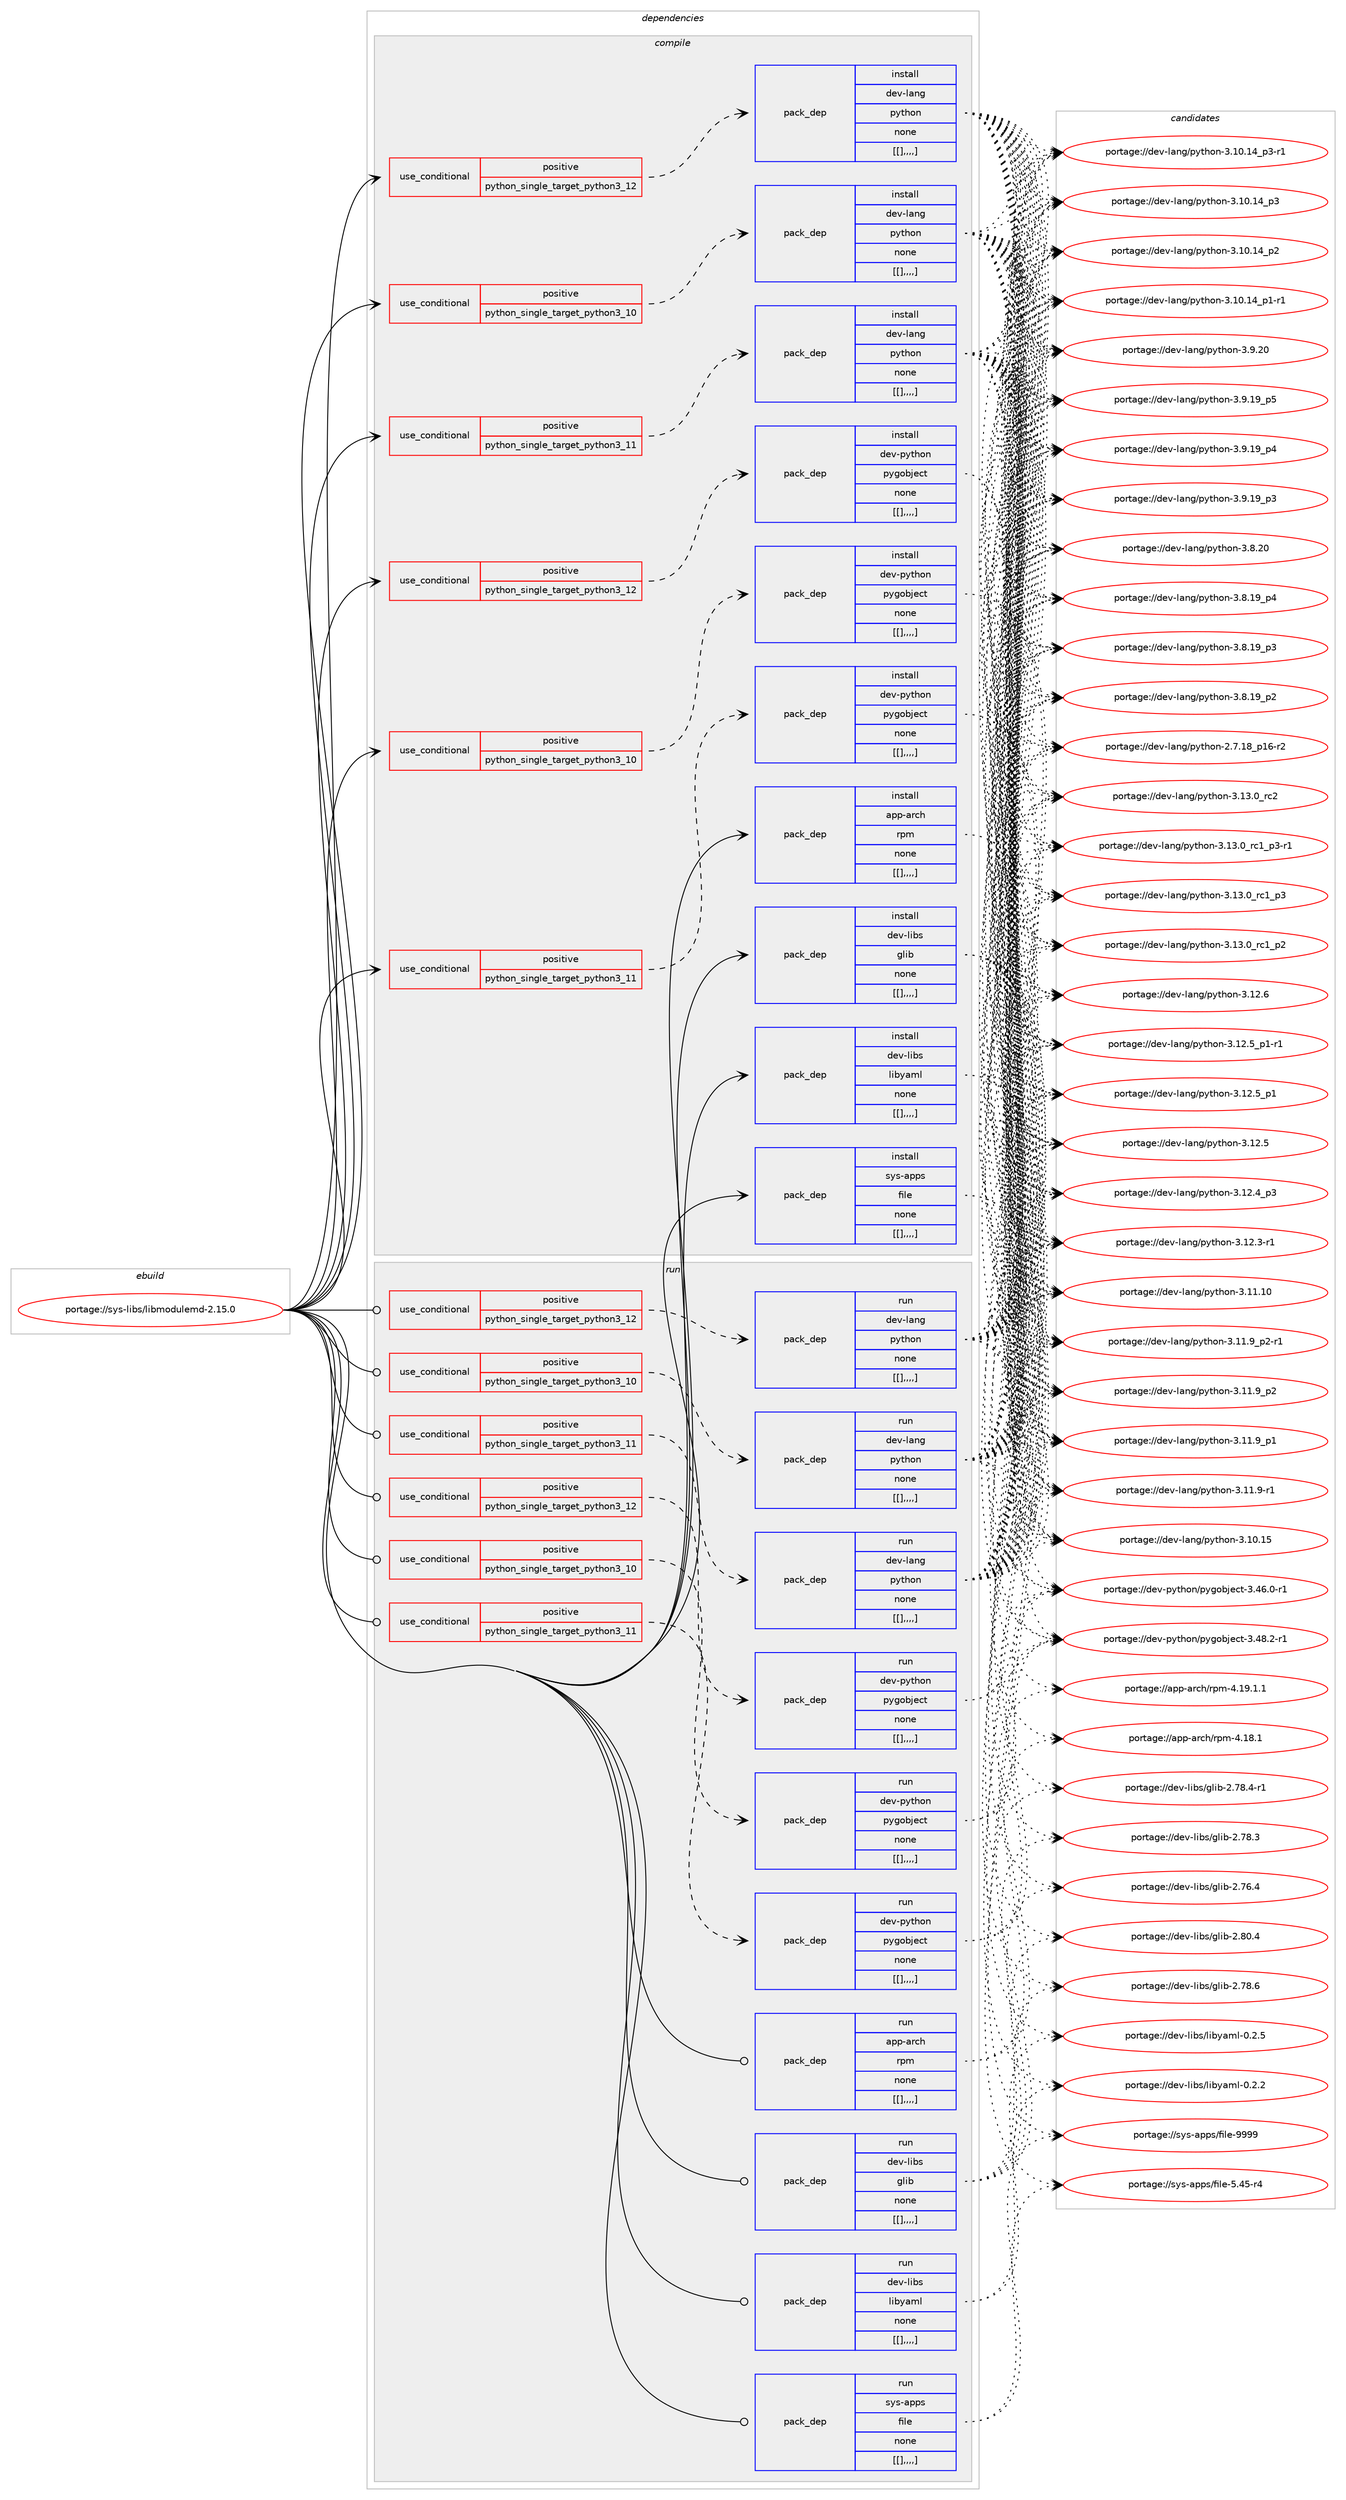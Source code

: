 digraph prolog {

# *************
# Graph options
# *************

newrank=true;
concentrate=true;
compound=true;
graph [rankdir=LR,fontname=Helvetica,fontsize=10,ranksep=1.5];#, ranksep=2.5, nodesep=0.2];
edge  [arrowhead=vee];
node  [fontname=Helvetica,fontsize=10];

# **********
# The ebuild
# **********

subgraph cluster_leftcol {
color=gray;
label=<<i>ebuild</i>>;
id [label="portage://sys-libs/libmodulemd-2.15.0", color=red, width=4, href="../sys-libs/libmodulemd-2.15.0.svg"];
}

# ****************
# The dependencies
# ****************

subgraph cluster_midcol {
color=gray;
label=<<i>dependencies</i>>;
subgraph cluster_compile {
fillcolor="#eeeeee";
style=filled;
label=<<i>compile</i>>;
subgraph cond122238 {
dependency459253 [label=<<TABLE BORDER="0" CELLBORDER="1" CELLSPACING="0" CELLPADDING="4"><TR><TD ROWSPAN="3" CELLPADDING="10">use_conditional</TD></TR><TR><TD>positive</TD></TR><TR><TD>python_single_target_python3_10</TD></TR></TABLE>>, shape=none, color=red];
subgraph pack333895 {
dependency459254 [label=<<TABLE BORDER="0" CELLBORDER="1" CELLSPACING="0" CELLPADDING="4" WIDTH="220"><TR><TD ROWSPAN="6" CELLPADDING="30">pack_dep</TD></TR><TR><TD WIDTH="110">install</TD></TR><TR><TD>dev-lang</TD></TR><TR><TD>python</TD></TR><TR><TD>none</TD></TR><TR><TD>[[],,,,]</TD></TR></TABLE>>, shape=none, color=blue];
}
dependency459253:e -> dependency459254:w [weight=20,style="dashed",arrowhead="vee"];
}
id:e -> dependency459253:w [weight=20,style="solid",arrowhead="vee"];
subgraph cond122239 {
dependency459255 [label=<<TABLE BORDER="0" CELLBORDER="1" CELLSPACING="0" CELLPADDING="4"><TR><TD ROWSPAN="3" CELLPADDING="10">use_conditional</TD></TR><TR><TD>positive</TD></TR><TR><TD>python_single_target_python3_10</TD></TR></TABLE>>, shape=none, color=red];
subgraph pack333896 {
dependency459256 [label=<<TABLE BORDER="0" CELLBORDER="1" CELLSPACING="0" CELLPADDING="4" WIDTH="220"><TR><TD ROWSPAN="6" CELLPADDING="30">pack_dep</TD></TR><TR><TD WIDTH="110">install</TD></TR><TR><TD>dev-python</TD></TR><TR><TD>pygobject</TD></TR><TR><TD>none</TD></TR><TR><TD>[[],,,,]</TD></TR></TABLE>>, shape=none, color=blue];
}
dependency459255:e -> dependency459256:w [weight=20,style="dashed",arrowhead="vee"];
}
id:e -> dependency459255:w [weight=20,style="solid",arrowhead="vee"];
subgraph cond122240 {
dependency459257 [label=<<TABLE BORDER="0" CELLBORDER="1" CELLSPACING="0" CELLPADDING="4"><TR><TD ROWSPAN="3" CELLPADDING="10">use_conditional</TD></TR><TR><TD>positive</TD></TR><TR><TD>python_single_target_python3_11</TD></TR></TABLE>>, shape=none, color=red];
subgraph pack333897 {
dependency459258 [label=<<TABLE BORDER="0" CELLBORDER="1" CELLSPACING="0" CELLPADDING="4" WIDTH="220"><TR><TD ROWSPAN="6" CELLPADDING="30">pack_dep</TD></TR><TR><TD WIDTH="110">install</TD></TR><TR><TD>dev-lang</TD></TR><TR><TD>python</TD></TR><TR><TD>none</TD></TR><TR><TD>[[],,,,]</TD></TR></TABLE>>, shape=none, color=blue];
}
dependency459257:e -> dependency459258:w [weight=20,style="dashed",arrowhead="vee"];
}
id:e -> dependency459257:w [weight=20,style="solid",arrowhead="vee"];
subgraph cond122241 {
dependency459259 [label=<<TABLE BORDER="0" CELLBORDER="1" CELLSPACING="0" CELLPADDING="4"><TR><TD ROWSPAN="3" CELLPADDING="10">use_conditional</TD></TR><TR><TD>positive</TD></TR><TR><TD>python_single_target_python3_11</TD></TR></TABLE>>, shape=none, color=red];
subgraph pack333898 {
dependency459260 [label=<<TABLE BORDER="0" CELLBORDER="1" CELLSPACING="0" CELLPADDING="4" WIDTH="220"><TR><TD ROWSPAN="6" CELLPADDING="30">pack_dep</TD></TR><TR><TD WIDTH="110">install</TD></TR><TR><TD>dev-python</TD></TR><TR><TD>pygobject</TD></TR><TR><TD>none</TD></TR><TR><TD>[[],,,,]</TD></TR></TABLE>>, shape=none, color=blue];
}
dependency459259:e -> dependency459260:w [weight=20,style="dashed",arrowhead="vee"];
}
id:e -> dependency459259:w [weight=20,style="solid",arrowhead="vee"];
subgraph cond122242 {
dependency459261 [label=<<TABLE BORDER="0" CELLBORDER="1" CELLSPACING="0" CELLPADDING="4"><TR><TD ROWSPAN="3" CELLPADDING="10">use_conditional</TD></TR><TR><TD>positive</TD></TR><TR><TD>python_single_target_python3_12</TD></TR></TABLE>>, shape=none, color=red];
subgraph pack333899 {
dependency459262 [label=<<TABLE BORDER="0" CELLBORDER="1" CELLSPACING="0" CELLPADDING="4" WIDTH="220"><TR><TD ROWSPAN="6" CELLPADDING="30">pack_dep</TD></TR><TR><TD WIDTH="110">install</TD></TR><TR><TD>dev-lang</TD></TR><TR><TD>python</TD></TR><TR><TD>none</TD></TR><TR><TD>[[],,,,]</TD></TR></TABLE>>, shape=none, color=blue];
}
dependency459261:e -> dependency459262:w [weight=20,style="dashed",arrowhead="vee"];
}
id:e -> dependency459261:w [weight=20,style="solid",arrowhead="vee"];
subgraph cond122243 {
dependency459263 [label=<<TABLE BORDER="0" CELLBORDER="1" CELLSPACING="0" CELLPADDING="4"><TR><TD ROWSPAN="3" CELLPADDING="10">use_conditional</TD></TR><TR><TD>positive</TD></TR><TR><TD>python_single_target_python3_12</TD></TR></TABLE>>, shape=none, color=red];
subgraph pack333900 {
dependency459264 [label=<<TABLE BORDER="0" CELLBORDER="1" CELLSPACING="0" CELLPADDING="4" WIDTH="220"><TR><TD ROWSPAN="6" CELLPADDING="30">pack_dep</TD></TR><TR><TD WIDTH="110">install</TD></TR><TR><TD>dev-python</TD></TR><TR><TD>pygobject</TD></TR><TR><TD>none</TD></TR><TR><TD>[[],,,,]</TD></TR></TABLE>>, shape=none, color=blue];
}
dependency459263:e -> dependency459264:w [weight=20,style="dashed",arrowhead="vee"];
}
id:e -> dependency459263:w [weight=20,style="solid",arrowhead="vee"];
subgraph pack333901 {
dependency459265 [label=<<TABLE BORDER="0" CELLBORDER="1" CELLSPACING="0" CELLPADDING="4" WIDTH="220"><TR><TD ROWSPAN="6" CELLPADDING="30">pack_dep</TD></TR><TR><TD WIDTH="110">install</TD></TR><TR><TD>app-arch</TD></TR><TR><TD>rpm</TD></TR><TR><TD>none</TD></TR><TR><TD>[[],,,,]</TD></TR></TABLE>>, shape=none, color=blue];
}
id:e -> dependency459265:w [weight=20,style="solid",arrowhead="vee"];
subgraph pack333902 {
dependency459266 [label=<<TABLE BORDER="0" CELLBORDER="1" CELLSPACING="0" CELLPADDING="4" WIDTH="220"><TR><TD ROWSPAN="6" CELLPADDING="30">pack_dep</TD></TR><TR><TD WIDTH="110">install</TD></TR><TR><TD>dev-libs</TD></TR><TR><TD>glib</TD></TR><TR><TD>none</TD></TR><TR><TD>[[],,,,]</TD></TR></TABLE>>, shape=none, color=blue];
}
id:e -> dependency459266:w [weight=20,style="solid",arrowhead="vee"];
subgraph pack333903 {
dependency459267 [label=<<TABLE BORDER="0" CELLBORDER="1" CELLSPACING="0" CELLPADDING="4" WIDTH="220"><TR><TD ROWSPAN="6" CELLPADDING="30">pack_dep</TD></TR><TR><TD WIDTH="110">install</TD></TR><TR><TD>dev-libs</TD></TR><TR><TD>libyaml</TD></TR><TR><TD>none</TD></TR><TR><TD>[[],,,,]</TD></TR></TABLE>>, shape=none, color=blue];
}
id:e -> dependency459267:w [weight=20,style="solid",arrowhead="vee"];
subgraph pack333904 {
dependency459268 [label=<<TABLE BORDER="0" CELLBORDER="1" CELLSPACING="0" CELLPADDING="4" WIDTH="220"><TR><TD ROWSPAN="6" CELLPADDING="30">pack_dep</TD></TR><TR><TD WIDTH="110">install</TD></TR><TR><TD>sys-apps</TD></TR><TR><TD>file</TD></TR><TR><TD>none</TD></TR><TR><TD>[[],,,,]</TD></TR></TABLE>>, shape=none, color=blue];
}
id:e -> dependency459268:w [weight=20,style="solid",arrowhead="vee"];
}
subgraph cluster_compileandrun {
fillcolor="#eeeeee";
style=filled;
label=<<i>compile and run</i>>;
}
subgraph cluster_run {
fillcolor="#eeeeee";
style=filled;
label=<<i>run</i>>;
subgraph cond122244 {
dependency459269 [label=<<TABLE BORDER="0" CELLBORDER="1" CELLSPACING="0" CELLPADDING="4"><TR><TD ROWSPAN="3" CELLPADDING="10">use_conditional</TD></TR><TR><TD>positive</TD></TR><TR><TD>python_single_target_python3_10</TD></TR></TABLE>>, shape=none, color=red];
subgraph pack333905 {
dependency459270 [label=<<TABLE BORDER="0" CELLBORDER="1" CELLSPACING="0" CELLPADDING="4" WIDTH="220"><TR><TD ROWSPAN="6" CELLPADDING="30">pack_dep</TD></TR><TR><TD WIDTH="110">run</TD></TR><TR><TD>dev-lang</TD></TR><TR><TD>python</TD></TR><TR><TD>none</TD></TR><TR><TD>[[],,,,]</TD></TR></TABLE>>, shape=none, color=blue];
}
dependency459269:e -> dependency459270:w [weight=20,style="dashed",arrowhead="vee"];
}
id:e -> dependency459269:w [weight=20,style="solid",arrowhead="odot"];
subgraph cond122245 {
dependency459271 [label=<<TABLE BORDER="0" CELLBORDER="1" CELLSPACING="0" CELLPADDING="4"><TR><TD ROWSPAN="3" CELLPADDING="10">use_conditional</TD></TR><TR><TD>positive</TD></TR><TR><TD>python_single_target_python3_10</TD></TR></TABLE>>, shape=none, color=red];
subgraph pack333906 {
dependency459272 [label=<<TABLE BORDER="0" CELLBORDER="1" CELLSPACING="0" CELLPADDING="4" WIDTH="220"><TR><TD ROWSPAN="6" CELLPADDING="30">pack_dep</TD></TR><TR><TD WIDTH="110">run</TD></TR><TR><TD>dev-python</TD></TR><TR><TD>pygobject</TD></TR><TR><TD>none</TD></TR><TR><TD>[[],,,,]</TD></TR></TABLE>>, shape=none, color=blue];
}
dependency459271:e -> dependency459272:w [weight=20,style="dashed",arrowhead="vee"];
}
id:e -> dependency459271:w [weight=20,style="solid",arrowhead="odot"];
subgraph cond122246 {
dependency459273 [label=<<TABLE BORDER="0" CELLBORDER="1" CELLSPACING="0" CELLPADDING="4"><TR><TD ROWSPAN="3" CELLPADDING="10">use_conditional</TD></TR><TR><TD>positive</TD></TR><TR><TD>python_single_target_python3_11</TD></TR></TABLE>>, shape=none, color=red];
subgraph pack333907 {
dependency459274 [label=<<TABLE BORDER="0" CELLBORDER="1" CELLSPACING="0" CELLPADDING="4" WIDTH="220"><TR><TD ROWSPAN="6" CELLPADDING="30">pack_dep</TD></TR><TR><TD WIDTH="110">run</TD></TR><TR><TD>dev-lang</TD></TR><TR><TD>python</TD></TR><TR><TD>none</TD></TR><TR><TD>[[],,,,]</TD></TR></TABLE>>, shape=none, color=blue];
}
dependency459273:e -> dependency459274:w [weight=20,style="dashed",arrowhead="vee"];
}
id:e -> dependency459273:w [weight=20,style="solid",arrowhead="odot"];
subgraph cond122247 {
dependency459275 [label=<<TABLE BORDER="0" CELLBORDER="1" CELLSPACING="0" CELLPADDING="4"><TR><TD ROWSPAN="3" CELLPADDING="10">use_conditional</TD></TR><TR><TD>positive</TD></TR><TR><TD>python_single_target_python3_11</TD></TR></TABLE>>, shape=none, color=red];
subgraph pack333908 {
dependency459276 [label=<<TABLE BORDER="0" CELLBORDER="1" CELLSPACING="0" CELLPADDING="4" WIDTH="220"><TR><TD ROWSPAN="6" CELLPADDING="30">pack_dep</TD></TR><TR><TD WIDTH="110">run</TD></TR><TR><TD>dev-python</TD></TR><TR><TD>pygobject</TD></TR><TR><TD>none</TD></TR><TR><TD>[[],,,,]</TD></TR></TABLE>>, shape=none, color=blue];
}
dependency459275:e -> dependency459276:w [weight=20,style="dashed",arrowhead="vee"];
}
id:e -> dependency459275:w [weight=20,style="solid",arrowhead="odot"];
subgraph cond122248 {
dependency459277 [label=<<TABLE BORDER="0" CELLBORDER="1" CELLSPACING="0" CELLPADDING="4"><TR><TD ROWSPAN="3" CELLPADDING="10">use_conditional</TD></TR><TR><TD>positive</TD></TR><TR><TD>python_single_target_python3_12</TD></TR></TABLE>>, shape=none, color=red];
subgraph pack333909 {
dependency459278 [label=<<TABLE BORDER="0" CELLBORDER="1" CELLSPACING="0" CELLPADDING="4" WIDTH="220"><TR><TD ROWSPAN="6" CELLPADDING="30">pack_dep</TD></TR><TR><TD WIDTH="110">run</TD></TR><TR><TD>dev-lang</TD></TR><TR><TD>python</TD></TR><TR><TD>none</TD></TR><TR><TD>[[],,,,]</TD></TR></TABLE>>, shape=none, color=blue];
}
dependency459277:e -> dependency459278:w [weight=20,style="dashed",arrowhead="vee"];
}
id:e -> dependency459277:w [weight=20,style="solid",arrowhead="odot"];
subgraph cond122249 {
dependency459279 [label=<<TABLE BORDER="0" CELLBORDER="1" CELLSPACING="0" CELLPADDING="4"><TR><TD ROWSPAN="3" CELLPADDING="10">use_conditional</TD></TR><TR><TD>positive</TD></TR><TR><TD>python_single_target_python3_12</TD></TR></TABLE>>, shape=none, color=red];
subgraph pack333910 {
dependency459280 [label=<<TABLE BORDER="0" CELLBORDER="1" CELLSPACING="0" CELLPADDING="4" WIDTH="220"><TR><TD ROWSPAN="6" CELLPADDING="30">pack_dep</TD></TR><TR><TD WIDTH="110">run</TD></TR><TR><TD>dev-python</TD></TR><TR><TD>pygobject</TD></TR><TR><TD>none</TD></TR><TR><TD>[[],,,,]</TD></TR></TABLE>>, shape=none, color=blue];
}
dependency459279:e -> dependency459280:w [weight=20,style="dashed",arrowhead="vee"];
}
id:e -> dependency459279:w [weight=20,style="solid",arrowhead="odot"];
subgraph pack333911 {
dependency459281 [label=<<TABLE BORDER="0" CELLBORDER="1" CELLSPACING="0" CELLPADDING="4" WIDTH="220"><TR><TD ROWSPAN="6" CELLPADDING="30">pack_dep</TD></TR><TR><TD WIDTH="110">run</TD></TR><TR><TD>app-arch</TD></TR><TR><TD>rpm</TD></TR><TR><TD>none</TD></TR><TR><TD>[[],,,,]</TD></TR></TABLE>>, shape=none, color=blue];
}
id:e -> dependency459281:w [weight=20,style="solid",arrowhead="odot"];
subgraph pack333912 {
dependency459282 [label=<<TABLE BORDER="0" CELLBORDER="1" CELLSPACING="0" CELLPADDING="4" WIDTH="220"><TR><TD ROWSPAN="6" CELLPADDING="30">pack_dep</TD></TR><TR><TD WIDTH="110">run</TD></TR><TR><TD>dev-libs</TD></TR><TR><TD>glib</TD></TR><TR><TD>none</TD></TR><TR><TD>[[],,,,]</TD></TR></TABLE>>, shape=none, color=blue];
}
id:e -> dependency459282:w [weight=20,style="solid",arrowhead="odot"];
subgraph pack333913 {
dependency459283 [label=<<TABLE BORDER="0" CELLBORDER="1" CELLSPACING="0" CELLPADDING="4" WIDTH="220"><TR><TD ROWSPAN="6" CELLPADDING="30">pack_dep</TD></TR><TR><TD WIDTH="110">run</TD></TR><TR><TD>dev-libs</TD></TR><TR><TD>libyaml</TD></TR><TR><TD>none</TD></TR><TR><TD>[[],,,,]</TD></TR></TABLE>>, shape=none, color=blue];
}
id:e -> dependency459283:w [weight=20,style="solid",arrowhead="odot"];
subgraph pack333914 {
dependency459284 [label=<<TABLE BORDER="0" CELLBORDER="1" CELLSPACING="0" CELLPADDING="4" WIDTH="220"><TR><TD ROWSPAN="6" CELLPADDING="30">pack_dep</TD></TR><TR><TD WIDTH="110">run</TD></TR><TR><TD>sys-apps</TD></TR><TR><TD>file</TD></TR><TR><TD>none</TD></TR><TR><TD>[[],,,,]</TD></TR></TABLE>>, shape=none, color=blue];
}
id:e -> dependency459284:w [weight=20,style="solid",arrowhead="odot"];
}
}

# **************
# The candidates
# **************

subgraph cluster_choices {
rank=same;
color=gray;
label=<<i>candidates</i>>;

subgraph choice333895 {
color=black;
nodesep=1;
choice10010111845108971101034711212111610411111045514649514648951149950 [label="portage://dev-lang/python-3.13.0_rc2", color=red, width=4,href="../dev-lang/python-3.13.0_rc2.svg"];
choice1001011184510897110103471121211161041111104551464951464895114994995112514511449 [label="portage://dev-lang/python-3.13.0_rc1_p3-r1", color=red, width=4,href="../dev-lang/python-3.13.0_rc1_p3-r1.svg"];
choice100101118451089711010347112121116104111110455146495146489511499499511251 [label="portage://dev-lang/python-3.13.0_rc1_p3", color=red, width=4,href="../dev-lang/python-3.13.0_rc1_p3.svg"];
choice100101118451089711010347112121116104111110455146495146489511499499511250 [label="portage://dev-lang/python-3.13.0_rc1_p2", color=red, width=4,href="../dev-lang/python-3.13.0_rc1_p2.svg"];
choice10010111845108971101034711212111610411111045514649504654 [label="portage://dev-lang/python-3.12.6", color=red, width=4,href="../dev-lang/python-3.12.6.svg"];
choice1001011184510897110103471121211161041111104551464950465395112494511449 [label="portage://dev-lang/python-3.12.5_p1-r1", color=red, width=4,href="../dev-lang/python-3.12.5_p1-r1.svg"];
choice100101118451089711010347112121116104111110455146495046539511249 [label="portage://dev-lang/python-3.12.5_p1", color=red, width=4,href="../dev-lang/python-3.12.5_p1.svg"];
choice10010111845108971101034711212111610411111045514649504653 [label="portage://dev-lang/python-3.12.5", color=red, width=4,href="../dev-lang/python-3.12.5.svg"];
choice100101118451089711010347112121116104111110455146495046529511251 [label="portage://dev-lang/python-3.12.4_p3", color=red, width=4,href="../dev-lang/python-3.12.4_p3.svg"];
choice100101118451089711010347112121116104111110455146495046514511449 [label="portage://dev-lang/python-3.12.3-r1", color=red, width=4,href="../dev-lang/python-3.12.3-r1.svg"];
choice1001011184510897110103471121211161041111104551464949464948 [label="portage://dev-lang/python-3.11.10", color=red, width=4,href="../dev-lang/python-3.11.10.svg"];
choice1001011184510897110103471121211161041111104551464949465795112504511449 [label="portage://dev-lang/python-3.11.9_p2-r1", color=red, width=4,href="../dev-lang/python-3.11.9_p2-r1.svg"];
choice100101118451089711010347112121116104111110455146494946579511250 [label="portage://dev-lang/python-3.11.9_p2", color=red, width=4,href="../dev-lang/python-3.11.9_p2.svg"];
choice100101118451089711010347112121116104111110455146494946579511249 [label="portage://dev-lang/python-3.11.9_p1", color=red, width=4,href="../dev-lang/python-3.11.9_p1.svg"];
choice100101118451089711010347112121116104111110455146494946574511449 [label="portage://dev-lang/python-3.11.9-r1", color=red, width=4,href="../dev-lang/python-3.11.9-r1.svg"];
choice1001011184510897110103471121211161041111104551464948464953 [label="portage://dev-lang/python-3.10.15", color=red, width=4,href="../dev-lang/python-3.10.15.svg"];
choice100101118451089711010347112121116104111110455146494846495295112514511449 [label="portage://dev-lang/python-3.10.14_p3-r1", color=red, width=4,href="../dev-lang/python-3.10.14_p3-r1.svg"];
choice10010111845108971101034711212111610411111045514649484649529511251 [label="portage://dev-lang/python-3.10.14_p3", color=red, width=4,href="../dev-lang/python-3.10.14_p3.svg"];
choice10010111845108971101034711212111610411111045514649484649529511250 [label="portage://dev-lang/python-3.10.14_p2", color=red, width=4,href="../dev-lang/python-3.10.14_p2.svg"];
choice100101118451089711010347112121116104111110455146494846495295112494511449 [label="portage://dev-lang/python-3.10.14_p1-r1", color=red, width=4,href="../dev-lang/python-3.10.14_p1-r1.svg"];
choice10010111845108971101034711212111610411111045514657465048 [label="portage://dev-lang/python-3.9.20", color=red, width=4,href="../dev-lang/python-3.9.20.svg"];
choice100101118451089711010347112121116104111110455146574649579511253 [label="portage://dev-lang/python-3.9.19_p5", color=red, width=4,href="../dev-lang/python-3.9.19_p5.svg"];
choice100101118451089711010347112121116104111110455146574649579511252 [label="portage://dev-lang/python-3.9.19_p4", color=red, width=4,href="../dev-lang/python-3.9.19_p4.svg"];
choice100101118451089711010347112121116104111110455146574649579511251 [label="portage://dev-lang/python-3.9.19_p3", color=red, width=4,href="../dev-lang/python-3.9.19_p3.svg"];
choice10010111845108971101034711212111610411111045514656465048 [label="portage://dev-lang/python-3.8.20", color=red, width=4,href="../dev-lang/python-3.8.20.svg"];
choice100101118451089711010347112121116104111110455146564649579511252 [label="portage://dev-lang/python-3.8.19_p4", color=red, width=4,href="../dev-lang/python-3.8.19_p4.svg"];
choice100101118451089711010347112121116104111110455146564649579511251 [label="portage://dev-lang/python-3.8.19_p3", color=red, width=4,href="../dev-lang/python-3.8.19_p3.svg"];
choice100101118451089711010347112121116104111110455146564649579511250 [label="portage://dev-lang/python-3.8.19_p2", color=red, width=4,href="../dev-lang/python-3.8.19_p2.svg"];
choice100101118451089711010347112121116104111110455046554649569511249544511450 [label="portage://dev-lang/python-2.7.18_p16-r2", color=red, width=4,href="../dev-lang/python-2.7.18_p16-r2.svg"];
dependency459254:e -> choice10010111845108971101034711212111610411111045514649514648951149950:w [style=dotted,weight="100"];
dependency459254:e -> choice1001011184510897110103471121211161041111104551464951464895114994995112514511449:w [style=dotted,weight="100"];
dependency459254:e -> choice100101118451089711010347112121116104111110455146495146489511499499511251:w [style=dotted,weight="100"];
dependency459254:e -> choice100101118451089711010347112121116104111110455146495146489511499499511250:w [style=dotted,weight="100"];
dependency459254:e -> choice10010111845108971101034711212111610411111045514649504654:w [style=dotted,weight="100"];
dependency459254:e -> choice1001011184510897110103471121211161041111104551464950465395112494511449:w [style=dotted,weight="100"];
dependency459254:e -> choice100101118451089711010347112121116104111110455146495046539511249:w [style=dotted,weight="100"];
dependency459254:e -> choice10010111845108971101034711212111610411111045514649504653:w [style=dotted,weight="100"];
dependency459254:e -> choice100101118451089711010347112121116104111110455146495046529511251:w [style=dotted,weight="100"];
dependency459254:e -> choice100101118451089711010347112121116104111110455146495046514511449:w [style=dotted,weight="100"];
dependency459254:e -> choice1001011184510897110103471121211161041111104551464949464948:w [style=dotted,weight="100"];
dependency459254:e -> choice1001011184510897110103471121211161041111104551464949465795112504511449:w [style=dotted,weight="100"];
dependency459254:e -> choice100101118451089711010347112121116104111110455146494946579511250:w [style=dotted,weight="100"];
dependency459254:e -> choice100101118451089711010347112121116104111110455146494946579511249:w [style=dotted,weight="100"];
dependency459254:e -> choice100101118451089711010347112121116104111110455146494946574511449:w [style=dotted,weight="100"];
dependency459254:e -> choice1001011184510897110103471121211161041111104551464948464953:w [style=dotted,weight="100"];
dependency459254:e -> choice100101118451089711010347112121116104111110455146494846495295112514511449:w [style=dotted,weight="100"];
dependency459254:e -> choice10010111845108971101034711212111610411111045514649484649529511251:w [style=dotted,weight="100"];
dependency459254:e -> choice10010111845108971101034711212111610411111045514649484649529511250:w [style=dotted,weight="100"];
dependency459254:e -> choice100101118451089711010347112121116104111110455146494846495295112494511449:w [style=dotted,weight="100"];
dependency459254:e -> choice10010111845108971101034711212111610411111045514657465048:w [style=dotted,weight="100"];
dependency459254:e -> choice100101118451089711010347112121116104111110455146574649579511253:w [style=dotted,weight="100"];
dependency459254:e -> choice100101118451089711010347112121116104111110455146574649579511252:w [style=dotted,weight="100"];
dependency459254:e -> choice100101118451089711010347112121116104111110455146574649579511251:w [style=dotted,weight="100"];
dependency459254:e -> choice10010111845108971101034711212111610411111045514656465048:w [style=dotted,weight="100"];
dependency459254:e -> choice100101118451089711010347112121116104111110455146564649579511252:w [style=dotted,weight="100"];
dependency459254:e -> choice100101118451089711010347112121116104111110455146564649579511251:w [style=dotted,weight="100"];
dependency459254:e -> choice100101118451089711010347112121116104111110455146564649579511250:w [style=dotted,weight="100"];
dependency459254:e -> choice100101118451089711010347112121116104111110455046554649569511249544511450:w [style=dotted,weight="100"];
}
subgraph choice333896 {
color=black;
nodesep=1;
choice10010111845112121116104111110471121211031119810610199116455146525646504511449 [label="portage://dev-python/pygobject-3.48.2-r1", color=red, width=4,href="../dev-python/pygobject-3.48.2-r1.svg"];
choice10010111845112121116104111110471121211031119810610199116455146525446484511449 [label="portage://dev-python/pygobject-3.46.0-r1", color=red, width=4,href="../dev-python/pygobject-3.46.0-r1.svg"];
dependency459256:e -> choice10010111845112121116104111110471121211031119810610199116455146525646504511449:w [style=dotted,weight="100"];
dependency459256:e -> choice10010111845112121116104111110471121211031119810610199116455146525446484511449:w [style=dotted,weight="100"];
}
subgraph choice333897 {
color=black;
nodesep=1;
choice10010111845108971101034711212111610411111045514649514648951149950 [label="portage://dev-lang/python-3.13.0_rc2", color=red, width=4,href="../dev-lang/python-3.13.0_rc2.svg"];
choice1001011184510897110103471121211161041111104551464951464895114994995112514511449 [label="portage://dev-lang/python-3.13.0_rc1_p3-r1", color=red, width=4,href="../dev-lang/python-3.13.0_rc1_p3-r1.svg"];
choice100101118451089711010347112121116104111110455146495146489511499499511251 [label="portage://dev-lang/python-3.13.0_rc1_p3", color=red, width=4,href="../dev-lang/python-3.13.0_rc1_p3.svg"];
choice100101118451089711010347112121116104111110455146495146489511499499511250 [label="portage://dev-lang/python-3.13.0_rc1_p2", color=red, width=4,href="../dev-lang/python-3.13.0_rc1_p2.svg"];
choice10010111845108971101034711212111610411111045514649504654 [label="portage://dev-lang/python-3.12.6", color=red, width=4,href="../dev-lang/python-3.12.6.svg"];
choice1001011184510897110103471121211161041111104551464950465395112494511449 [label="portage://dev-lang/python-3.12.5_p1-r1", color=red, width=4,href="../dev-lang/python-3.12.5_p1-r1.svg"];
choice100101118451089711010347112121116104111110455146495046539511249 [label="portage://dev-lang/python-3.12.5_p1", color=red, width=4,href="../dev-lang/python-3.12.5_p1.svg"];
choice10010111845108971101034711212111610411111045514649504653 [label="portage://dev-lang/python-3.12.5", color=red, width=4,href="../dev-lang/python-3.12.5.svg"];
choice100101118451089711010347112121116104111110455146495046529511251 [label="portage://dev-lang/python-3.12.4_p3", color=red, width=4,href="../dev-lang/python-3.12.4_p3.svg"];
choice100101118451089711010347112121116104111110455146495046514511449 [label="portage://dev-lang/python-3.12.3-r1", color=red, width=4,href="../dev-lang/python-3.12.3-r1.svg"];
choice1001011184510897110103471121211161041111104551464949464948 [label="portage://dev-lang/python-3.11.10", color=red, width=4,href="../dev-lang/python-3.11.10.svg"];
choice1001011184510897110103471121211161041111104551464949465795112504511449 [label="portage://dev-lang/python-3.11.9_p2-r1", color=red, width=4,href="../dev-lang/python-3.11.9_p2-r1.svg"];
choice100101118451089711010347112121116104111110455146494946579511250 [label="portage://dev-lang/python-3.11.9_p2", color=red, width=4,href="../dev-lang/python-3.11.9_p2.svg"];
choice100101118451089711010347112121116104111110455146494946579511249 [label="portage://dev-lang/python-3.11.9_p1", color=red, width=4,href="../dev-lang/python-3.11.9_p1.svg"];
choice100101118451089711010347112121116104111110455146494946574511449 [label="portage://dev-lang/python-3.11.9-r1", color=red, width=4,href="../dev-lang/python-3.11.9-r1.svg"];
choice1001011184510897110103471121211161041111104551464948464953 [label="portage://dev-lang/python-3.10.15", color=red, width=4,href="../dev-lang/python-3.10.15.svg"];
choice100101118451089711010347112121116104111110455146494846495295112514511449 [label="portage://dev-lang/python-3.10.14_p3-r1", color=red, width=4,href="../dev-lang/python-3.10.14_p3-r1.svg"];
choice10010111845108971101034711212111610411111045514649484649529511251 [label="portage://dev-lang/python-3.10.14_p3", color=red, width=4,href="../dev-lang/python-3.10.14_p3.svg"];
choice10010111845108971101034711212111610411111045514649484649529511250 [label="portage://dev-lang/python-3.10.14_p2", color=red, width=4,href="../dev-lang/python-3.10.14_p2.svg"];
choice100101118451089711010347112121116104111110455146494846495295112494511449 [label="portage://dev-lang/python-3.10.14_p1-r1", color=red, width=4,href="../dev-lang/python-3.10.14_p1-r1.svg"];
choice10010111845108971101034711212111610411111045514657465048 [label="portage://dev-lang/python-3.9.20", color=red, width=4,href="../dev-lang/python-3.9.20.svg"];
choice100101118451089711010347112121116104111110455146574649579511253 [label="portage://dev-lang/python-3.9.19_p5", color=red, width=4,href="../dev-lang/python-3.9.19_p5.svg"];
choice100101118451089711010347112121116104111110455146574649579511252 [label="portage://dev-lang/python-3.9.19_p4", color=red, width=4,href="../dev-lang/python-3.9.19_p4.svg"];
choice100101118451089711010347112121116104111110455146574649579511251 [label="portage://dev-lang/python-3.9.19_p3", color=red, width=4,href="../dev-lang/python-3.9.19_p3.svg"];
choice10010111845108971101034711212111610411111045514656465048 [label="portage://dev-lang/python-3.8.20", color=red, width=4,href="../dev-lang/python-3.8.20.svg"];
choice100101118451089711010347112121116104111110455146564649579511252 [label="portage://dev-lang/python-3.8.19_p4", color=red, width=4,href="../dev-lang/python-3.8.19_p4.svg"];
choice100101118451089711010347112121116104111110455146564649579511251 [label="portage://dev-lang/python-3.8.19_p3", color=red, width=4,href="../dev-lang/python-3.8.19_p3.svg"];
choice100101118451089711010347112121116104111110455146564649579511250 [label="portage://dev-lang/python-3.8.19_p2", color=red, width=4,href="../dev-lang/python-3.8.19_p2.svg"];
choice100101118451089711010347112121116104111110455046554649569511249544511450 [label="portage://dev-lang/python-2.7.18_p16-r2", color=red, width=4,href="../dev-lang/python-2.7.18_p16-r2.svg"];
dependency459258:e -> choice10010111845108971101034711212111610411111045514649514648951149950:w [style=dotted,weight="100"];
dependency459258:e -> choice1001011184510897110103471121211161041111104551464951464895114994995112514511449:w [style=dotted,weight="100"];
dependency459258:e -> choice100101118451089711010347112121116104111110455146495146489511499499511251:w [style=dotted,weight="100"];
dependency459258:e -> choice100101118451089711010347112121116104111110455146495146489511499499511250:w [style=dotted,weight="100"];
dependency459258:e -> choice10010111845108971101034711212111610411111045514649504654:w [style=dotted,weight="100"];
dependency459258:e -> choice1001011184510897110103471121211161041111104551464950465395112494511449:w [style=dotted,weight="100"];
dependency459258:e -> choice100101118451089711010347112121116104111110455146495046539511249:w [style=dotted,weight="100"];
dependency459258:e -> choice10010111845108971101034711212111610411111045514649504653:w [style=dotted,weight="100"];
dependency459258:e -> choice100101118451089711010347112121116104111110455146495046529511251:w [style=dotted,weight="100"];
dependency459258:e -> choice100101118451089711010347112121116104111110455146495046514511449:w [style=dotted,weight="100"];
dependency459258:e -> choice1001011184510897110103471121211161041111104551464949464948:w [style=dotted,weight="100"];
dependency459258:e -> choice1001011184510897110103471121211161041111104551464949465795112504511449:w [style=dotted,weight="100"];
dependency459258:e -> choice100101118451089711010347112121116104111110455146494946579511250:w [style=dotted,weight="100"];
dependency459258:e -> choice100101118451089711010347112121116104111110455146494946579511249:w [style=dotted,weight="100"];
dependency459258:e -> choice100101118451089711010347112121116104111110455146494946574511449:w [style=dotted,weight="100"];
dependency459258:e -> choice1001011184510897110103471121211161041111104551464948464953:w [style=dotted,weight="100"];
dependency459258:e -> choice100101118451089711010347112121116104111110455146494846495295112514511449:w [style=dotted,weight="100"];
dependency459258:e -> choice10010111845108971101034711212111610411111045514649484649529511251:w [style=dotted,weight="100"];
dependency459258:e -> choice10010111845108971101034711212111610411111045514649484649529511250:w [style=dotted,weight="100"];
dependency459258:e -> choice100101118451089711010347112121116104111110455146494846495295112494511449:w [style=dotted,weight="100"];
dependency459258:e -> choice10010111845108971101034711212111610411111045514657465048:w [style=dotted,weight="100"];
dependency459258:e -> choice100101118451089711010347112121116104111110455146574649579511253:w [style=dotted,weight="100"];
dependency459258:e -> choice100101118451089711010347112121116104111110455146574649579511252:w [style=dotted,weight="100"];
dependency459258:e -> choice100101118451089711010347112121116104111110455146574649579511251:w [style=dotted,weight="100"];
dependency459258:e -> choice10010111845108971101034711212111610411111045514656465048:w [style=dotted,weight="100"];
dependency459258:e -> choice100101118451089711010347112121116104111110455146564649579511252:w [style=dotted,weight="100"];
dependency459258:e -> choice100101118451089711010347112121116104111110455146564649579511251:w [style=dotted,weight="100"];
dependency459258:e -> choice100101118451089711010347112121116104111110455146564649579511250:w [style=dotted,weight="100"];
dependency459258:e -> choice100101118451089711010347112121116104111110455046554649569511249544511450:w [style=dotted,weight="100"];
}
subgraph choice333898 {
color=black;
nodesep=1;
choice10010111845112121116104111110471121211031119810610199116455146525646504511449 [label="portage://dev-python/pygobject-3.48.2-r1", color=red, width=4,href="../dev-python/pygobject-3.48.2-r1.svg"];
choice10010111845112121116104111110471121211031119810610199116455146525446484511449 [label="portage://dev-python/pygobject-3.46.0-r1", color=red, width=4,href="../dev-python/pygobject-3.46.0-r1.svg"];
dependency459260:e -> choice10010111845112121116104111110471121211031119810610199116455146525646504511449:w [style=dotted,weight="100"];
dependency459260:e -> choice10010111845112121116104111110471121211031119810610199116455146525446484511449:w [style=dotted,weight="100"];
}
subgraph choice333899 {
color=black;
nodesep=1;
choice10010111845108971101034711212111610411111045514649514648951149950 [label="portage://dev-lang/python-3.13.0_rc2", color=red, width=4,href="../dev-lang/python-3.13.0_rc2.svg"];
choice1001011184510897110103471121211161041111104551464951464895114994995112514511449 [label="portage://dev-lang/python-3.13.0_rc1_p3-r1", color=red, width=4,href="../dev-lang/python-3.13.0_rc1_p3-r1.svg"];
choice100101118451089711010347112121116104111110455146495146489511499499511251 [label="portage://dev-lang/python-3.13.0_rc1_p3", color=red, width=4,href="../dev-lang/python-3.13.0_rc1_p3.svg"];
choice100101118451089711010347112121116104111110455146495146489511499499511250 [label="portage://dev-lang/python-3.13.0_rc1_p2", color=red, width=4,href="../dev-lang/python-3.13.0_rc1_p2.svg"];
choice10010111845108971101034711212111610411111045514649504654 [label="portage://dev-lang/python-3.12.6", color=red, width=4,href="../dev-lang/python-3.12.6.svg"];
choice1001011184510897110103471121211161041111104551464950465395112494511449 [label="portage://dev-lang/python-3.12.5_p1-r1", color=red, width=4,href="../dev-lang/python-3.12.5_p1-r1.svg"];
choice100101118451089711010347112121116104111110455146495046539511249 [label="portage://dev-lang/python-3.12.5_p1", color=red, width=4,href="../dev-lang/python-3.12.5_p1.svg"];
choice10010111845108971101034711212111610411111045514649504653 [label="portage://dev-lang/python-3.12.5", color=red, width=4,href="../dev-lang/python-3.12.5.svg"];
choice100101118451089711010347112121116104111110455146495046529511251 [label="portage://dev-lang/python-3.12.4_p3", color=red, width=4,href="../dev-lang/python-3.12.4_p3.svg"];
choice100101118451089711010347112121116104111110455146495046514511449 [label="portage://dev-lang/python-3.12.3-r1", color=red, width=4,href="../dev-lang/python-3.12.3-r1.svg"];
choice1001011184510897110103471121211161041111104551464949464948 [label="portage://dev-lang/python-3.11.10", color=red, width=4,href="../dev-lang/python-3.11.10.svg"];
choice1001011184510897110103471121211161041111104551464949465795112504511449 [label="portage://dev-lang/python-3.11.9_p2-r1", color=red, width=4,href="../dev-lang/python-3.11.9_p2-r1.svg"];
choice100101118451089711010347112121116104111110455146494946579511250 [label="portage://dev-lang/python-3.11.9_p2", color=red, width=4,href="../dev-lang/python-3.11.9_p2.svg"];
choice100101118451089711010347112121116104111110455146494946579511249 [label="portage://dev-lang/python-3.11.9_p1", color=red, width=4,href="../dev-lang/python-3.11.9_p1.svg"];
choice100101118451089711010347112121116104111110455146494946574511449 [label="portage://dev-lang/python-3.11.9-r1", color=red, width=4,href="../dev-lang/python-3.11.9-r1.svg"];
choice1001011184510897110103471121211161041111104551464948464953 [label="portage://dev-lang/python-3.10.15", color=red, width=4,href="../dev-lang/python-3.10.15.svg"];
choice100101118451089711010347112121116104111110455146494846495295112514511449 [label="portage://dev-lang/python-3.10.14_p3-r1", color=red, width=4,href="../dev-lang/python-3.10.14_p3-r1.svg"];
choice10010111845108971101034711212111610411111045514649484649529511251 [label="portage://dev-lang/python-3.10.14_p3", color=red, width=4,href="../dev-lang/python-3.10.14_p3.svg"];
choice10010111845108971101034711212111610411111045514649484649529511250 [label="portage://dev-lang/python-3.10.14_p2", color=red, width=4,href="../dev-lang/python-3.10.14_p2.svg"];
choice100101118451089711010347112121116104111110455146494846495295112494511449 [label="portage://dev-lang/python-3.10.14_p1-r1", color=red, width=4,href="../dev-lang/python-3.10.14_p1-r1.svg"];
choice10010111845108971101034711212111610411111045514657465048 [label="portage://dev-lang/python-3.9.20", color=red, width=4,href="../dev-lang/python-3.9.20.svg"];
choice100101118451089711010347112121116104111110455146574649579511253 [label="portage://dev-lang/python-3.9.19_p5", color=red, width=4,href="../dev-lang/python-3.9.19_p5.svg"];
choice100101118451089711010347112121116104111110455146574649579511252 [label="portage://dev-lang/python-3.9.19_p4", color=red, width=4,href="../dev-lang/python-3.9.19_p4.svg"];
choice100101118451089711010347112121116104111110455146574649579511251 [label="portage://dev-lang/python-3.9.19_p3", color=red, width=4,href="../dev-lang/python-3.9.19_p3.svg"];
choice10010111845108971101034711212111610411111045514656465048 [label="portage://dev-lang/python-3.8.20", color=red, width=4,href="../dev-lang/python-3.8.20.svg"];
choice100101118451089711010347112121116104111110455146564649579511252 [label="portage://dev-lang/python-3.8.19_p4", color=red, width=4,href="../dev-lang/python-3.8.19_p4.svg"];
choice100101118451089711010347112121116104111110455146564649579511251 [label="portage://dev-lang/python-3.8.19_p3", color=red, width=4,href="../dev-lang/python-3.8.19_p3.svg"];
choice100101118451089711010347112121116104111110455146564649579511250 [label="portage://dev-lang/python-3.8.19_p2", color=red, width=4,href="../dev-lang/python-3.8.19_p2.svg"];
choice100101118451089711010347112121116104111110455046554649569511249544511450 [label="portage://dev-lang/python-2.7.18_p16-r2", color=red, width=4,href="../dev-lang/python-2.7.18_p16-r2.svg"];
dependency459262:e -> choice10010111845108971101034711212111610411111045514649514648951149950:w [style=dotted,weight="100"];
dependency459262:e -> choice1001011184510897110103471121211161041111104551464951464895114994995112514511449:w [style=dotted,weight="100"];
dependency459262:e -> choice100101118451089711010347112121116104111110455146495146489511499499511251:w [style=dotted,weight="100"];
dependency459262:e -> choice100101118451089711010347112121116104111110455146495146489511499499511250:w [style=dotted,weight="100"];
dependency459262:e -> choice10010111845108971101034711212111610411111045514649504654:w [style=dotted,weight="100"];
dependency459262:e -> choice1001011184510897110103471121211161041111104551464950465395112494511449:w [style=dotted,weight="100"];
dependency459262:e -> choice100101118451089711010347112121116104111110455146495046539511249:w [style=dotted,weight="100"];
dependency459262:e -> choice10010111845108971101034711212111610411111045514649504653:w [style=dotted,weight="100"];
dependency459262:e -> choice100101118451089711010347112121116104111110455146495046529511251:w [style=dotted,weight="100"];
dependency459262:e -> choice100101118451089711010347112121116104111110455146495046514511449:w [style=dotted,weight="100"];
dependency459262:e -> choice1001011184510897110103471121211161041111104551464949464948:w [style=dotted,weight="100"];
dependency459262:e -> choice1001011184510897110103471121211161041111104551464949465795112504511449:w [style=dotted,weight="100"];
dependency459262:e -> choice100101118451089711010347112121116104111110455146494946579511250:w [style=dotted,weight="100"];
dependency459262:e -> choice100101118451089711010347112121116104111110455146494946579511249:w [style=dotted,weight="100"];
dependency459262:e -> choice100101118451089711010347112121116104111110455146494946574511449:w [style=dotted,weight="100"];
dependency459262:e -> choice1001011184510897110103471121211161041111104551464948464953:w [style=dotted,weight="100"];
dependency459262:e -> choice100101118451089711010347112121116104111110455146494846495295112514511449:w [style=dotted,weight="100"];
dependency459262:e -> choice10010111845108971101034711212111610411111045514649484649529511251:w [style=dotted,weight="100"];
dependency459262:e -> choice10010111845108971101034711212111610411111045514649484649529511250:w [style=dotted,weight="100"];
dependency459262:e -> choice100101118451089711010347112121116104111110455146494846495295112494511449:w [style=dotted,weight="100"];
dependency459262:e -> choice10010111845108971101034711212111610411111045514657465048:w [style=dotted,weight="100"];
dependency459262:e -> choice100101118451089711010347112121116104111110455146574649579511253:w [style=dotted,weight="100"];
dependency459262:e -> choice100101118451089711010347112121116104111110455146574649579511252:w [style=dotted,weight="100"];
dependency459262:e -> choice100101118451089711010347112121116104111110455146574649579511251:w [style=dotted,weight="100"];
dependency459262:e -> choice10010111845108971101034711212111610411111045514656465048:w [style=dotted,weight="100"];
dependency459262:e -> choice100101118451089711010347112121116104111110455146564649579511252:w [style=dotted,weight="100"];
dependency459262:e -> choice100101118451089711010347112121116104111110455146564649579511251:w [style=dotted,weight="100"];
dependency459262:e -> choice100101118451089711010347112121116104111110455146564649579511250:w [style=dotted,weight="100"];
dependency459262:e -> choice100101118451089711010347112121116104111110455046554649569511249544511450:w [style=dotted,weight="100"];
}
subgraph choice333900 {
color=black;
nodesep=1;
choice10010111845112121116104111110471121211031119810610199116455146525646504511449 [label="portage://dev-python/pygobject-3.48.2-r1", color=red, width=4,href="../dev-python/pygobject-3.48.2-r1.svg"];
choice10010111845112121116104111110471121211031119810610199116455146525446484511449 [label="portage://dev-python/pygobject-3.46.0-r1", color=red, width=4,href="../dev-python/pygobject-3.46.0-r1.svg"];
dependency459264:e -> choice10010111845112121116104111110471121211031119810610199116455146525646504511449:w [style=dotted,weight="100"];
dependency459264:e -> choice10010111845112121116104111110471121211031119810610199116455146525446484511449:w [style=dotted,weight="100"];
}
subgraph choice333901 {
color=black;
nodesep=1;
choice9711211245971149910447114112109455246495746494649 [label="portage://app-arch/rpm-4.19.1.1", color=red, width=4,href="../app-arch/rpm-4.19.1.1.svg"];
choice971121124597114991044711411210945524649564649 [label="portage://app-arch/rpm-4.18.1", color=red, width=4,href="../app-arch/rpm-4.18.1.svg"];
dependency459265:e -> choice9711211245971149910447114112109455246495746494649:w [style=dotted,weight="100"];
dependency459265:e -> choice971121124597114991044711411210945524649564649:w [style=dotted,weight="100"];
}
subgraph choice333902 {
color=black;
nodesep=1;
choice1001011184510810598115471031081059845504656484652 [label="portage://dev-libs/glib-2.80.4", color=red, width=4,href="../dev-libs/glib-2.80.4.svg"];
choice1001011184510810598115471031081059845504655564654 [label="portage://dev-libs/glib-2.78.6", color=red, width=4,href="../dev-libs/glib-2.78.6.svg"];
choice10010111845108105981154710310810598455046555646524511449 [label="portage://dev-libs/glib-2.78.4-r1", color=red, width=4,href="../dev-libs/glib-2.78.4-r1.svg"];
choice1001011184510810598115471031081059845504655564651 [label="portage://dev-libs/glib-2.78.3", color=red, width=4,href="../dev-libs/glib-2.78.3.svg"];
choice1001011184510810598115471031081059845504655544652 [label="portage://dev-libs/glib-2.76.4", color=red, width=4,href="../dev-libs/glib-2.76.4.svg"];
dependency459266:e -> choice1001011184510810598115471031081059845504656484652:w [style=dotted,weight="100"];
dependency459266:e -> choice1001011184510810598115471031081059845504655564654:w [style=dotted,weight="100"];
dependency459266:e -> choice10010111845108105981154710310810598455046555646524511449:w [style=dotted,weight="100"];
dependency459266:e -> choice1001011184510810598115471031081059845504655564651:w [style=dotted,weight="100"];
dependency459266:e -> choice1001011184510810598115471031081059845504655544652:w [style=dotted,weight="100"];
}
subgraph choice333903 {
color=black;
nodesep=1;
choice1001011184510810598115471081059812197109108454846504653 [label="portage://dev-libs/libyaml-0.2.5", color=red, width=4,href="../dev-libs/libyaml-0.2.5.svg"];
choice1001011184510810598115471081059812197109108454846504650 [label="portage://dev-libs/libyaml-0.2.2", color=red, width=4,href="../dev-libs/libyaml-0.2.2.svg"];
dependency459267:e -> choice1001011184510810598115471081059812197109108454846504653:w [style=dotted,weight="100"];
dependency459267:e -> choice1001011184510810598115471081059812197109108454846504650:w [style=dotted,weight="100"];
}
subgraph choice333904 {
color=black;
nodesep=1;
choice1151211154597112112115471021051081014557575757 [label="portage://sys-apps/file-9999", color=red, width=4,href="../sys-apps/file-9999.svg"];
choice11512111545971121121154710210510810145534652534511452 [label="portage://sys-apps/file-5.45-r4", color=red, width=4,href="../sys-apps/file-5.45-r4.svg"];
dependency459268:e -> choice1151211154597112112115471021051081014557575757:w [style=dotted,weight="100"];
dependency459268:e -> choice11512111545971121121154710210510810145534652534511452:w [style=dotted,weight="100"];
}
subgraph choice333905 {
color=black;
nodesep=1;
choice10010111845108971101034711212111610411111045514649514648951149950 [label="portage://dev-lang/python-3.13.0_rc2", color=red, width=4,href="../dev-lang/python-3.13.0_rc2.svg"];
choice1001011184510897110103471121211161041111104551464951464895114994995112514511449 [label="portage://dev-lang/python-3.13.0_rc1_p3-r1", color=red, width=4,href="../dev-lang/python-3.13.0_rc1_p3-r1.svg"];
choice100101118451089711010347112121116104111110455146495146489511499499511251 [label="portage://dev-lang/python-3.13.0_rc1_p3", color=red, width=4,href="../dev-lang/python-3.13.0_rc1_p3.svg"];
choice100101118451089711010347112121116104111110455146495146489511499499511250 [label="portage://dev-lang/python-3.13.0_rc1_p2", color=red, width=4,href="../dev-lang/python-3.13.0_rc1_p2.svg"];
choice10010111845108971101034711212111610411111045514649504654 [label="portage://dev-lang/python-3.12.6", color=red, width=4,href="../dev-lang/python-3.12.6.svg"];
choice1001011184510897110103471121211161041111104551464950465395112494511449 [label="portage://dev-lang/python-3.12.5_p1-r1", color=red, width=4,href="../dev-lang/python-3.12.5_p1-r1.svg"];
choice100101118451089711010347112121116104111110455146495046539511249 [label="portage://dev-lang/python-3.12.5_p1", color=red, width=4,href="../dev-lang/python-3.12.5_p1.svg"];
choice10010111845108971101034711212111610411111045514649504653 [label="portage://dev-lang/python-3.12.5", color=red, width=4,href="../dev-lang/python-3.12.5.svg"];
choice100101118451089711010347112121116104111110455146495046529511251 [label="portage://dev-lang/python-3.12.4_p3", color=red, width=4,href="../dev-lang/python-3.12.4_p3.svg"];
choice100101118451089711010347112121116104111110455146495046514511449 [label="portage://dev-lang/python-3.12.3-r1", color=red, width=4,href="../dev-lang/python-3.12.3-r1.svg"];
choice1001011184510897110103471121211161041111104551464949464948 [label="portage://dev-lang/python-3.11.10", color=red, width=4,href="../dev-lang/python-3.11.10.svg"];
choice1001011184510897110103471121211161041111104551464949465795112504511449 [label="portage://dev-lang/python-3.11.9_p2-r1", color=red, width=4,href="../dev-lang/python-3.11.9_p2-r1.svg"];
choice100101118451089711010347112121116104111110455146494946579511250 [label="portage://dev-lang/python-3.11.9_p2", color=red, width=4,href="../dev-lang/python-3.11.9_p2.svg"];
choice100101118451089711010347112121116104111110455146494946579511249 [label="portage://dev-lang/python-3.11.9_p1", color=red, width=4,href="../dev-lang/python-3.11.9_p1.svg"];
choice100101118451089711010347112121116104111110455146494946574511449 [label="portage://dev-lang/python-3.11.9-r1", color=red, width=4,href="../dev-lang/python-3.11.9-r1.svg"];
choice1001011184510897110103471121211161041111104551464948464953 [label="portage://dev-lang/python-3.10.15", color=red, width=4,href="../dev-lang/python-3.10.15.svg"];
choice100101118451089711010347112121116104111110455146494846495295112514511449 [label="portage://dev-lang/python-3.10.14_p3-r1", color=red, width=4,href="../dev-lang/python-3.10.14_p3-r1.svg"];
choice10010111845108971101034711212111610411111045514649484649529511251 [label="portage://dev-lang/python-3.10.14_p3", color=red, width=4,href="../dev-lang/python-3.10.14_p3.svg"];
choice10010111845108971101034711212111610411111045514649484649529511250 [label="portage://dev-lang/python-3.10.14_p2", color=red, width=4,href="../dev-lang/python-3.10.14_p2.svg"];
choice100101118451089711010347112121116104111110455146494846495295112494511449 [label="portage://dev-lang/python-3.10.14_p1-r1", color=red, width=4,href="../dev-lang/python-3.10.14_p1-r1.svg"];
choice10010111845108971101034711212111610411111045514657465048 [label="portage://dev-lang/python-3.9.20", color=red, width=4,href="../dev-lang/python-3.9.20.svg"];
choice100101118451089711010347112121116104111110455146574649579511253 [label="portage://dev-lang/python-3.9.19_p5", color=red, width=4,href="../dev-lang/python-3.9.19_p5.svg"];
choice100101118451089711010347112121116104111110455146574649579511252 [label="portage://dev-lang/python-3.9.19_p4", color=red, width=4,href="../dev-lang/python-3.9.19_p4.svg"];
choice100101118451089711010347112121116104111110455146574649579511251 [label="portage://dev-lang/python-3.9.19_p3", color=red, width=4,href="../dev-lang/python-3.9.19_p3.svg"];
choice10010111845108971101034711212111610411111045514656465048 [label="portage://dev-lang/python-3.8.20", color=red, width=4,href="../dev-lang/python-3.8.20.svg"];
choice100101118451089711010347112121116104111110455146564649579511252 [label="portage://dev-lang/python-3.8.19_p4", color=red, width=4,href="../dev-lang/python-3.8.19_p4.svg"];
choice100101118451089711010347112121116104111110455146564649579511251 [label="portage://dev-lang/python-3.8.19_p3", color=red, width=4,href="../dev-lang/python-3.8.19_p3.svg"];
choice100101118451089711010347112121116104111110455146564649579511250 [label="portage://dev-lang/python-3.8.19_p2", color=red, width=4,href="../dev-lang/python-3.8.19_p2.svg"];
choice100101118451089711010347112121116104111110455046554649569511249544511450 [label="portage://dev-lang/python-2.7.18_p16-r2", color=red, width=4,href="../dev-lang/python-2.7.18_p16-r2.svg"];
dependency459270:e -> choice10010111845108971101034711212111610411111045514649514648951149950:w [style=dotted,weight="100"];
dependency459270:e -> choice1001011184510897110103471121211161041111104551464951464895114994995112514511449:w [style=dotted,weight="100"];
dependency459270:e -> choice100101118451089711010347112121116104111110455146495146489511499499511251:w [style=dotted,weight="100"];
dependency459270:e -> choice100101118451089711010347112121116104111110455146495146489511499499511250:w [style=dotted,weight="100"];
dependency459270:e -> choice10010111845108971101034711212111610411111045514649504654:w [style=dotted,weight="100"];
dependency459270:e -> choice1001011184510897110103471121211161041111104551464950465395112494511449:w [style=dotted,weight="100"];
dependency459270:e -> choice100101118451089711010347112121116104111110455146495046539511249:w [style=dotted,weight="100"];
dependency459270:e -> choice10010111845108971101034711212111610411111045514649504653:w [style=dotted,weight="100"];
dependency459270:e -> choice100101118451089711010347112121116104111110455146495046529511251:w [style=dotted,weight="100"];
dependency459270:e -> choice100101118451089711010347112121116104111110455146495046514511449:w [style=dotted,weight="100"];
dependency459270:e -> choice1001011184510897110103471121211161041111104551464949464948:w [style=dotted,weight="100"];
dependency459270:e -> choice1001011184510897110103471121211161041111104551464949465795112504511449:w [style=dotted,weight="100"];
dependency459270:e -> choice100101118451089711010347112121116104111110455146494946579511250:w [style=dotted,weight="100"];
dependency459270:e -> choice100101118451089711010347112121116104111110455146494946579511249:w [style=dotted,weight="100"];
dependency459270:e -> choice100101118451089711010347112121116104111110455146494946574511449:w [style=dotted,weight="100"];
dependency459270:e -> choice1001011184510897110103471121211161041111104551464948464953:w [style=dotted,weight="100"];
dependency459270:e -> choice100101118451089711010347112121116104111110455146494846495295112514511449:w [style=dotted,weight="100"];
dependency459270:e -> choice10010111845108971101034711212111610411111045514649484649529511251:w [style=dotted,weight="100"];
dependency459270:e -> choice10010111845108971101034711212111610411111045514649484649529511250:w [style=dotted,weight="100"];
dependency459270:e -> choice100101118451089711010347112121116104111110455146494846495295112494511449:w [style=dotted,weight="100"];
dependency459270:e -> choice10010111845108971101034711212111610411111045514657465048:w [style=dotted,weight="100"];
dependency459270:e -> choice100101118451089711010347112121116104111110455146574649579511253:w [style=dotted,weight="100"];
dependency459270:e -> choice100101118451089711010347112121116104111110455146574649579511252:w [style=dotted,weight="100"];
dependency459270:e -> choice100101118451089711010347112121116104111110455146574649579511251:w [style=dotted,weight="100"];
dependency459270:e -> choice10010111845108971101034711212111610411111045514656465048:w [style=dotted,weight="100"];
dependency459270:e -> choice100101118451089711010347112121116104111110455146564649579511252:w [style=dotted,weight="100"];
dependency459270:e -> choice100101118451089711010347112121116104111110455146564649579511251:w [style=dotted,weight="100"];
dependency459270:e -> choice100101118451089711010347112121116104111110455146564649579511250:w [style=dotted,weight="100"];
dependency459270:e -> choice100101118451089711010347112121116104111110455046554649569511249544511450:w [style=dotted,weight="100"];
}
subgraph choice333906 {
color=black;
nodesep=1;
choice10010111845112121116104111110471121211031119810610199116455146525646504511449 [label="portage://dev-python/pygobject-3.48.2-r1", color=red, width=4,href="../dev-python/pygobject-3.48.2-r1.svg"];
choice10010111845112121116104111110471121211031119810610199116455146525446484511449 [label="portage://dev-python/pygobject-3.46.0-r1", color=red, width=4,href="../dev-python/pygobject-3.46.0-r1.svg"];
dependency459272:e -> choice10010111845112121116104111110471121211031119810610199116455146525646504511449:w [style=dotted,weight="100"];
dependency459272:e -> choice10010111845112121116104111110471121211031119810610199116455146525446484511449:w [style=dotted,weight="100"];
}
subgraph choice333907 {
color=black;
nodesep=1;
choice10010111845108971101034711212111610411111045514649514648951149950 [label="portage://dev-lang/python-3.13.0_rc2", color=red, width=4,href="../dev-lang/python-3.13.0_rc2.svg"];
choice1001011184510897110103471121211161041111104551464951464895114994995112514511449 [label="portage://dev-lang/python-3.13.0_rc1_p3-r1", color=red, width=4,href="../dev-lang/python-3.13.0_rc1_p3-r1.svg"];
choice100101118451089711010347112121116104111110455146495146489511499499511251 [label="portage://dev-lang/python-3.13.0_rc1_p3", color=red, width=4,href="../dev-lang/python-3.13.0_rc1_p3.svg"];
choice100101118451089711010347112121116104111110455146495146489511499499511250 [label="portage://dev-lang/python-3.13.0_rc1_p2", color=red, width=4,href="../dev-lang/python-3.13.0_rc1_p2.svg"];
choice10010111845108971101034711212111610411111045514649504654 [label="portage://dev-lang/python-3.12.6", color=red, width=4,href="../dev-lang/python-3.12.6.svg"];
choice1001011184510897110103471121211161041111104551464950465395112494511449 [label="portage://dev-lang/python-3.12.5_p1-r1", color=red, width=4,href="../dev-lang/python-3.12.5_p1-r1.svg"];
choice100101118451089711010347112121116104111110455146495046539511249 [label="portage://dev-lang/python-3.12.5_p1", color=red, width=4,href="../dev-lang/python-3.12.5_p1.svg"];
choice10010111845108971101034711212111610411111045514649504653 [label="portage://dev-lang/python-3.12.5", color=red, width=4,href="../dev-lang/python-3.12.5.svg"];
choice100101118451089711010347112121116104111110455146495046529511251 [label="portage://dev-lang/python-3.12.4_p3", color=red, width=4,href="../dev-lang/python-3.12.4_p3.svg"];
choice100101118451089711010347112121116104111110455146495046514511449 [label="portage://dev-lang/python-3.12.3-r1", color=red, width=4,href="../dev-lang/python-3.12.3-r1.svg"];
choice1001011184510897110103471121211161041111104551464949464948 [label="portage://dev-lang/python-3.11.10", color=red, width=4,href="../dev-lang/python-3.11.10.svg"];
choice1001011184510897110103471121211161041111104551464949465795112504511449 [label="portage://dev-lang/python-3.11.9_p2-r1", color=red, width=4,href="../dev-lang/python-3.11.9_p2-r1.svg"];
choice100101118451089711010347112121116104111110455146494946579511250 [label="portage://dev-lang/python-3.11.9_p2", color=red, width=4,href="../dev-lang/python-3.11.9_p2.svg"];
choice100101118451089711010347112121116104111110455146494946579511249 [label="portage://dev-lang/python-3.11.9_p1", color=red, width=4,href="../dev-lang/python-3.11.9_p1.svg"];
choice100101118451089711010347112121116104111110455146494946574511449 [label="portage://dev-lang/python-3.11.9-r1", color=red, width=4,href="../dev-lang/python-3.11.9-r1.svg"];
choice1001011184510897110103471121211161041111104551464948464953 [label="portage://dev-lang/python-3.10.15", color=red, width=4,href="../dev-lang/python-3.10.15.svg"];
choice100101118451089711010347112121116104111110455146494846495295112514511449 [label="portage://dev-lang/python-3.10.14_p3-r1", color=red, width=4,href="../dev-lang/python-3.10.14_p3-r1.svg"];
choice10010111845108971101034711212111610411111045514649484649529511251 [label="portage://dev-lang/python-3.10.14_p3", color=red, width=4,href="../dev-lang/python-3.10.14_p3.svg"];
choice10010111845108971101034711212111610411111045514649484649529511250 [label="portage://dev-lang/python-3.10.14_p2", color=red, width=4,href="../dev-lang/python-3.10.14_p2.svg"];
choice100101118451089711010347112121116104111110455146494846495295112494511449 [label="portage://dev-lang/python-3.10.14_p1-r1", color=red, width=4,href="../dev-lang/python-3.10.14_p1-r1.svg"];
choice10010111845108971101034711212111610411111045514657465048 [label="portage://dev-lang/python-3.9.20", color=red, width=4,href="../dev-lang/python-3.9.20.svg"];
choice100101118451089711010347112121116104111110455146574649579511253 [label="portage://dev-lang/python-3.9.19_p5", color=red, width=4,href="../dev-lang/python-3.9.19_p5.svg"];
choice100101118451089711010347112121116104111110455146574649579511252 [label="portage://dev-lang/python-3.9.19_p4", color=red, width=4,href="../dev-lang/python-3.9.19_p4.svg"];
choice100101118451089711010347112121116104111110455146574649579511251 [label="portage://dev-lang/python-3.9.19_p3", color=red, width=4,href="../dev-lang/python-3.9.19_p3.svg"];
choice10010111845108971101034711212111610411111045514656465048 [label="portage://dev-lang/python-3.8.20", color=red, width=4,href="../dev-lang/python-3.8.20.svg"];
choice100101118451089711010347112121116104111110455146564649579511252 [label="portage://dev-lang/python-3.8.19_p4", color=red, width=4,href="../dev-lang/python-3.8.19_p4.svg"];
choice100101118451089711010347112121116104111110455146564649579511251 [label="portage://dev-lang/python-3.8.19_p3", color=red, width=4,href="../dev-lang/python-3.8.19_p3.svg"];
choice100101118451089711010347112121116104111110455146564649579511250 [label="portage://dev-lang/python-3.8.19_p2", color=red, width=4,href="../dev-lang/python-3.8.19_p2.svg"];
choice100101118451089711010347112121116104111110455046554649569511249544511450 [label="portage://dev-lang/python-2.7.18_p16-r2", color=red, width=4,href="../dev-lang/python-2.7.18_p16-r2.svg"];
dependency459274:e -> choice10010111845108971101034711212111610411111045514649514648951149950:w [style=dotted,weight="100"];
dependency459274:e -> choice1001011184510897110103471121211161041111104551464951464895114994995112514511449:w [style=dotted,weight="100"];
dependency459274:e -> choice100101118451089711010347112121116104111110455146495146489511499499511251:w [style=dotted,weight="100"];
dependency459274:e -> choice100101118451089711010347112121116104111110455146495146489511499499511250:w [style=dotted,weight="100"];
dependency459274:e -> choice10010111845108971101034711212111610411111045514649504654:w [style=dotted,weight="100"];
dependency459274:e -> choice1001011184510897110103471121211161041111104551464950465395112494511449:w [style=dotted,weight="100"];
dependency459274:e -> choice100101118451089711010347112121116104111110455146495046539511249:w [style=dotted,weight="100"];
dependency459274:e -> choice10010111845108971101034711212111610411111045514649504653:w [style=dotted,weight="100"];
dependency459274:e -> choice100101118451089711010347112121116104111110455146495046529511251:w [style=dotted,weight="100"];
dependency459274:e -> choice100101118451089711010347112121116104111110455146495046514511449:w [style=dotted,weight="100"];
dependency459274:e -> choice1001011184510897110103471121211161041111104551464949464948:w [style=dotted,weight="100"];
dependency459274:e -> choice1001011184510897110103471121211161041111104551464949465795112504511449:w [style=dotted,weight="100"];
dependency459274:e -> choice100101118451089711010347112121116104111110455146494946579511250:w [style=dotted,weight="100"];
dependency459274:e -> choice100101118451089711010347112121116104111110455146494946579511249:w [style=dotted,weight="100"];
dependency459274:e -> choice100101118451089711010347112121116104111110455146494946574511449:w [style=dotted,weight="100"];
dependency459274:e -> choice1001011184510897110103471121211161041111104551464948464953:w [style=dotted,weight="100"];
dependency459274:e -> choice100101118451089711010347112121116104111110455146494846495295112514511449:w [style=dotted,weight="100"];
dependency459274:e -> choice10010111845108971101034711212111610411111045514649484649529511251:w [style=dotted,weight="100"];
dependency459274:e -> choice10010111845108971101034711212111610411111045514649484649529511250:w [style=dotted,weight="100"];
dependency459274:e -> choice100101118451089711010347112121116104111110455146494846495295112494511449:w [style=dotted,weight="100"];
dependency459274:e -> choice10010111845108971101034711212111610411111045514657465048:w [style=dotted,weight="100"];
dependency459274:e -> choice100101118451089711010347112121116104111110455146574649579511253:w [style=dotted,weight="100"];
dependency459274:e -> choice100101118451089711010347112121116104111110455146574649579511252:w [style=dotted,weight="100"];
dependency459274:e -> choice100101118451089711010347112121116104111110455146574649579511251:w [style=dotted,weight="100"];
dependency459274:e -> choice10010111845108971101034711212111610411111045514656465048:w [style=dotted,weight="100"];
dependency459274:e -> choice100101118451089711010347112121116104111110455146564649579511252:w [style=dotted,weight="100"];
dependency459274:e -> choice100101118451089711010347112121116104111110455146564649579511251:w [style=dotted,weight="100"];
dependency459274:e -> choice100101118451089711010347112121116104111110455146564649579511250:w [style=dotted,weight="100"];
dependency459274:e -> choice100101118451089711010347112121116104111110455046554649569511249544511450:w [style=dotted,weight="100"];
}
subgraph choice333908 {
color=black;
nodesep=1;
choice10010111845112121116104111110471121211031119810610199116455146525646504511449 [label="portage://dev-python/pygobject-3.48.2-r1", color=red, width=4,href="../dev-python/pygobject-3.48.2-r1.svg"];
choice10010111845112121116104111110471121211031119810610199116455146525446484511449 [label="portage://dev-python/pygobject-3.46.0-r1", color=red, width=4,href="../dev-python/pygobject-3.46.0-r1.svg"];
dependency459276:e -> choice10010111845112121116104111110471121211031119810610199116455146525646504511449:w [style=dotted,weight="100"];
dependency459276:e -> choice10010111845112121116104111110471121211031119810610199116455146525446484511449:w [style=dotted,weight="100"];
}
subgraph choice333909 {
color=black;
nodesep=1;
choice10010111845108971101034711212111610411111045514649514648951149950 [label="portage://dev-lang/python-3.13.0_rc2", color=red, width=4,href="../dev-lang/python-3.13.0_rc2.svg"];
choice1001011184510897110103471121211161041111104551464951464895114994995112514511449 [label="portage://dev-lang/python-3.13.0_rc1_p3-r1", color=red, width=4,href="../dev-lang/python-3.13.0_rc1_p3-r1.svg"];
choice100101118451089711010347112121116104111110455146495146489511499499511251 [label="portage://dev-lang/python-3.13.0_rc1_p3", color=red, width=4,href="../dev-lang/python-3.13.0_rc1_p3.svg"];
choice100101118451089711010347112121116104111110455146495146489511499499511250 [label="portage://dev-lang/python-3.13.0_rc1_p2", color=red, width=4,href="../dev-lang/python-3.13.0_rc1_p2.svg"];
choice10010111845108971101034711212111610411111045514649504654 [label="portage://dev-lang/python-3.12.6", color=red, width=4,href="../dev-lang/python-3.12.6.svg"];
choice1001011184510897110103471121211161041111104551464950465395112494511449 [label="portage://dev-lang/python-3.12.5_p1-r1", color=red, width=4,href="../dev-lang/python-3.12.5_p1-r1.svg"];
choice100101118451089711010347112121116104111110455146495046539511249 [label="portage://dev-lang/python-3.12.5_p1", color=red, width=4,href="../dev-lang/python-3.12.5_p1.svg"];
choice10010111845108971101034711212111610411111045514649504653 [label="portage://dev-lang/python-3.12.5", color=red, width=4,href="../dev-lang/python-3.12.5.svg"];
choice100101118451089711010347112121116104111110455146495046529511251 [label="portage://dev-lang/python-3.12.4_p3", color=red, width=4,href="../dev-lang/python-3.12.4_p3.svg"];
choice100101118451089711010347112121116104111110455146495046514511449 [label="portage://dev-lang/python-3.12.3-r1", color=red, width=4,href="../dev-lang/python-3.12.3-r1.svg"];
choice1001011184510897110103471121211161041111104551464949464948 [label="portage://dev-lang/python-3.11.10", color=red, width=4,href="../dev-lang/python-3.11.10.svg"];
choice1001011184510897110103471121211161041111104551464949465795112504511449 [label="portage://dev-lang/python-3.11.9_p2-r1", color=red, width=4,href="../dev-lang/python-3.11.9_p2-r1.svg"];
choice100101118451089711010347112121116104111110455146494946579511250 [label="portage://dev-lang/python-3.11.9_p2", color=red, width=4,href="../dev-lang/python-3.11.9_p2.svg"];
choice100101118451089711010347112121116104111110455146494946579511249 [label="portage://dev-lang/python-3.11.9_p1", color=red, width=4,href="../dev-lang/python-3.11.9_p1.svg"];
choice100101118451089711010347112121116104111110455146494946574511449 [label="portage://dev-lang/python-3.11.9-r1", color=red, width=4,href="../dev-lang/python-3.11.9-r1.svg"];
choice1001011184510897110103471121211161041111104551464948464953 [label="portage://dev-lang/python-3.10.15", color=red, width=4,href="../dev-lang/python-3.10.15.svg"];
choice100101118451089711010347112121116104111110455146494846495295112514511449 [label="portage://dev-lang/python-3.10.14_p3-r1", color=red, width=4,href="../dev-lang/python-3.10.14_p3-r1.svg"];
choice10010111845108971101034711212111610411111045514649484649529511251 [label="portage://dev-lang/python-3.10.14_p3", color=red, width=4,href="../dev-lang/python-3.10.14_p3.svg"];
choice10010111845108971101034711212111610411111045514649484649529511250 [label="portage://dev-lang/python-3.10.14_p2", color=red, width=4,href="../dev-lang/python-3.10.14_p2.svg"];
choice100101118451089711010347112121116104111110455146494846495295112494511449 [label="portage://dev-lang/python-3.10.14_p1-r1", color=red, width=4,href="../dev-lang/python-3.10.14_p1-r1.svg"];
choice10010111845108971101034711212111610411111045514657465048 [label="portage://dev-lang/python-3.9.20", color=red, width=4,href="../dev-lang/python-3.9.20.svg"];
choice100101118451089711010347112121116104111110455146574649579511253 [label="portage://dev-lang/python-3.9.19_p5", color=red, width=4,href="../dev-lang/python-3.9.19_p5.svg"];
choice100101118451089711010347112121116104111110455146574649579511252 [label="portage://dev-lang/python-3.9.19_p4", color=red, width=4,href="../dev-lang/python-3.9.19_p4.svg"];
choice100101118451089711010347112121116104111110455146574649579511251 [label="portage://dev-lang/python-3.9.19_p3", color=red, width=4,href="../dev-lang/python-3.9.19_p3.svg"];
choice10010111845108971101034711212111610411111045514656465048 [label="portage://dev-lang/python-3.8.20", color=red, width=4,href="../dev-lang/python-3.8.20.svg"];
choice100101118451089711010347112121116104111110455146564649579511252 [label="portage://dev-lang/python-3.8.19_p4", color=red, width=4,href="../dev-lang/python-3.8.19_p4.svg"];
choice100101118451089711010347112121116104111110455146564649579511251 [label="portage://dev-lang/python-3.8.19_p3", color=red, width=4,href="../dev-lang/python-3.8.19_p3.svg"];
choice100101118451089711010347112121116104111110455146564649579511250 [label="portage://dev-lang/python-3.8.19_p2", color=red, width=4,href="../dev-lang/python-3.8.19_p2.svg"];
choice100101118451089711010347112121116104111110455046554649569511249544511450 [label="portage://dev-lang/python-2.7.18_p16-r2", color=red, width=4,href="../dev-lang/python-2.7.18_p16-r2.svg"];
dependency459278:e -> choice10010111845108971101034711212111610411111045514649514648951149950:w [style=dotted,weight="100"];
dependency459278:e -> choice1001011184510897110103471121211161041111104551464951464895114994995112514511449:w [style=dotted,weight="100"];
dependency459278:e -> choice100101118451089711010347112121116104111110455146495146489511499499511251:w [style=dotted,weight="100"];
dependency459278:e -> choice100101118451089711010347112121116104111110455146495146489511499499511250:w [style=dotted,weight="100"];
dependency459278:e -> choice10010111845108971101034711212111610411111045514649504654:w [style=dotted,weight="100"];
dependency459278:e -> choice1001011184510897110103471121211161041111104551464950465395112494511449:w [style=dotted,weight="100"];
dependency459278:e -> choice100101118451089711010347112121116104111110455146495046539511249:w [style=dotted,weight="100"];
dependency459278:e -> choice10010111845108971101034711212111610411111045514649504653:w [style=dotted,weight="100"];
dependency459278:e -> choice100101118451089711010347112121116104111110455146495046529511251:w [style=dotted,weight="100"];
dependency459278:e -> choice100101118451089711010347112121116104111110455146495046514511449:w [style=dotted,weight="100"];
dependency459278:e -> choice1001011184510897110103471121211161041111104551464949464948:w [style=dotted,weight="100"];
dependency459278:e -> choice1001011184510897110103471121211161041111104551464949465795112504511449:w [style=dotted,weight="100"];
dependency459278:e -> choice100101118451089711010347112121116104111110455146494946579511250:w [style=dotted,weight="100"];
dependency459278:e -> choice100101118451089711010347112121116104111110455146494946579511249:w [style=dotted,weight="100"];
dependency459278:e -> choice100101118451089711010347112121116104111110455146494946574511449:w [style=dotted,weight="100"];
dependency459278:e -> choice1001011184510897110103471121211161041111104551464948464953:w [style=dotted,weight="100"];
dependency459278:e -> choice100101118451089711010347112121116104111110455146494846495295112514511449:w [style=dotted,weight="100"];
dependency459278:e -> choice10010111845108971101034711212111610411111045514649484649529511251:w [style=dotted,weight="100"];
dependency459278:e -> choice10010111845108971101034711212111610411111045514649484649529511250:w [style=dotted,weight="100"];
dependency459278:e -> choice100101118451089711010347112121116104111110455146494846495295112494511449:w [style=dotted,weight="100"];
dependency459278:e -> choice10010111845108971101034711212111610411111045514657465048:w [style=dotted,weight="100"];
dependency459278:e -> choice100101118451089711010347112121116104111110455146574649579511253:w [style=dotted,weight="100"];
dependency459278:e -> choice100101118451089711010347112121116104111110455146574649579511252:w [style=dotted,weight="100"];
dependency459278:e -> choice100101118451089711010347112121116104111110455146574649579511251:w [style=dotted,weight="100"];
dependency459278:e -> choice10010111845108971101034711212111610411111045514656465048:w [style=dotted,weight="100"];
dependency459278:e -> choice100101118451089711010347112121116104111110455146564649579511252:w [style=dotted,weight="100"];
dependency459278:e -> choice100101118451089711010347112121116104111110455146564649579511251:w [style=dotted,weight="100"];
dependency459278:e -> choice100101118451089711010347112121116104111110455146564649579511250:w [style=dotted,weight="100"];
dependency459278:e -> choice100101118451089711010347112121116104111110455046554649569511249544511450:w [style=dotted,weight="100"];
}
subgraph choice333910 {
color=black;
nodesep=1;
choice10010111845112121116104111110471121211031119810610199116455146525646504511449 [label="portage://dev-python/pygobject-3.48.2-r1", color=red, width=4,href="../dev-python/pygobject-3.48.2-r1.svg"];
choice10010111845112121116104111110471121211031119810610199116455146525446484511449 [label="portage://dev-python/pygobject-3.46.0-r1", color=red, width=4,href="../dev-python/pygobject-3.46.0-r1.svg"];
dependency459280:e -> choice10010111845112121116104111110471121211031119810610199116455146525646504511449:w [style=dotted,weight="100"];
dependency459280:e -> choice10010111845112121116104111110471121211031119810610199116455146525446484511449:w [style=dotted,weight="100"];
}
subgraph choice333911 {
color=black;
nodesep=1;
choice9711211245971149910447114112109455246495746494649 [label="portage://app-arch/rpm-4.19.1.1", color=red, width=4,href="../app-arch/rpm-4.19.1.1.svg"];
choice971121124597114991044711411210945524649564649 [label="portage://app-arch/rpm-4.18.1", color=red, width=4,href="../app-arch/rpm-4.18.1.svg"];
dependency459281:e -> choice9711211245971149910447114112109455246495746494649:w [style=dotted,weight="100"];
dependency459281:e -> choice971121124597114991044711411210945524649564649:w [style=dotted,weight="100"];
}
subgraph choice333912 {
color=black;
nodesep=1;
choice1001011184510810598115471031081059845504656484652 [label="portage://dev-libs/glib-2.80.4", color=red, width=4,href="../dev-libs/glib-2.80.4.svg"];
choice1001011184510810598115471031081059845504655564654 [label="portage://dev-libs/glib-2.78.6", color=red, width=4,href="../dev-libs/glib-2.78.6.svg"];
choice10010111845108105981154710310810598455046555646524511449 [label="portage://dev-libs/glib-2.78.4-r1", color=red, width=4,href="../dev-libs/glib-2.78.4-r1.svg"];
choice1001011184510810598115471031081059845504655564651 [label="portage://dev-libs/glib-2.78.3", color=red, width=4,href="../dev-libs/glib-2.78.3.svg"];
choice1001011184510810598115471031081059845504655544652 [label="portage://dev-libs/glib-2.76.4", color=red, width=4,href="../dev-libs/glib-2.76.4.svg"];
dependency459282:e -> choice1001011184510810598115471031081059845504656484652:w [style=dotted,weight="100"];
dependency459282:e -> choice1001011184510810598115471031081059845504655564654:w [style=dotted,weight="100"];
dependency459282:e -> choice10010111845108105981154710310810598455046555646524511449:w [style=dotted,weight="100"];
dependency459282:e -> choice1001011184510810598115471031081059845504655564651:w [style=dotted,weight="100"];
dependency459282:e -> choice1001011184510810598115471031081059845504655544652:w [style=dotted,weight="100"];
}
subgraph choice333913 {
color=black;
nodesep=1;
choice1001011184510810598115471081059812197109108454846504653 [label="portage://dev-libs/libyaml-0.2.5", color=red, width=4,href="../dev-libs/libyaml-0.2.5.svg"];
choice1001011184510810598115471081059812197109108454846504650 [label="portage://dev-libs/libyaml-0.2.2", color=red, width=4,href="../dev-libs/libyaml-0.2.2.svg"];
dependency459283:e -> choice1001011184510810598115471081059812197109108454846504653:w [style=dotted,weight="100"];
dependency459283:e -> choice1001011184510810598115471081059812197109108454846504650:w [style=dotted,weight="100"];
}
subgraph choice333914 {
color=black;
nodesep=1;
choice1151211154597112112115471021051081014557575757 [label="portage://sys-apps/file-9999", color=red, width=4,href="../sys-apps/file-9999.svg"];
choice11512111545971121121154710210510810145534652534511452 [label="portage://sys-apps/file-5.45-r4", color=red, width=4,href="../sys-apps/file-5.45-r4.svg"];
dependency459284:e -> choice1151211154597112112115471021051081014557575757:w [style=dotted,weight="100"];
dependency459284:e -> choice11512111545971121121154710210510810145534652534511452:w [style=dotted,weight="100"];
}
}

}
